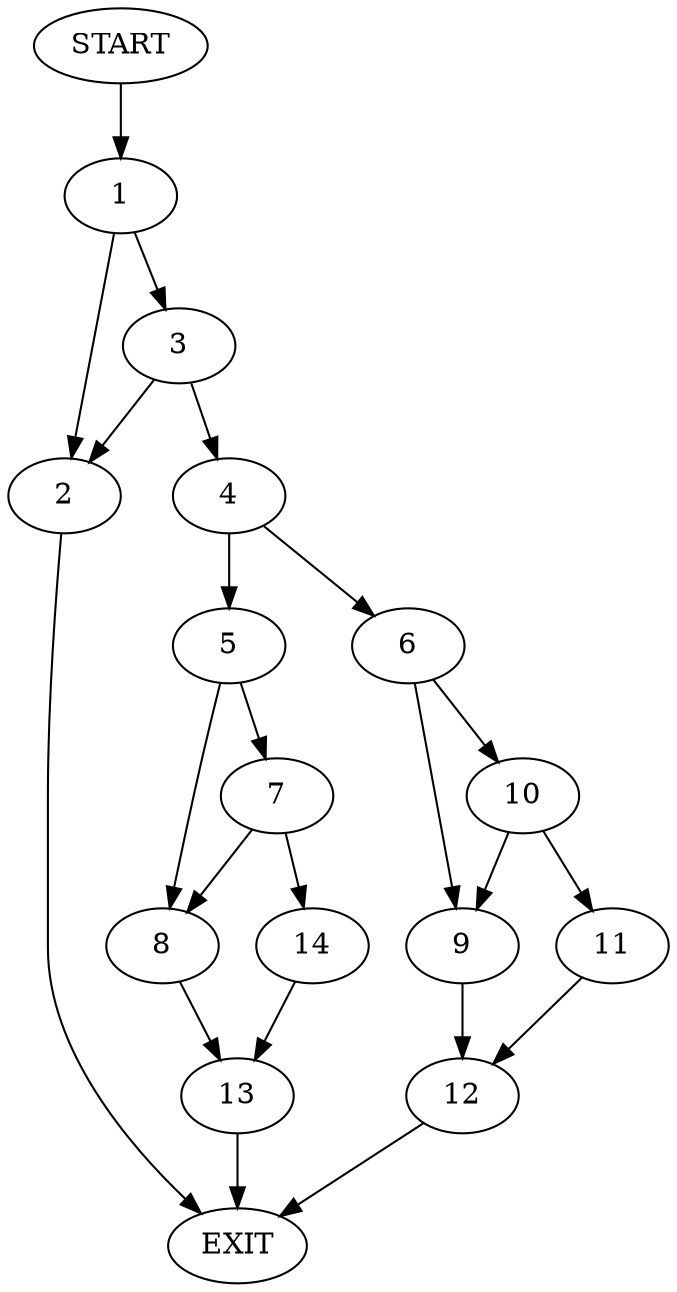 digraph {
0 [label="START"]
15 [label="EXIT"]
0 -> 1
1 -> 2
1 -> 3
3 -> 4
3 -> 2
2 -> 15
4 -> 5
4 -> 6
5 -> 7
5 -> 8
6 -> 9
6 -> 10
10 -> 11
10 -> 9
9 -> 12
11 -> 12
12 -> 15
8 -> 13
7 -> 14
7 -> 8
14 -> 13
13 -> 15
}
